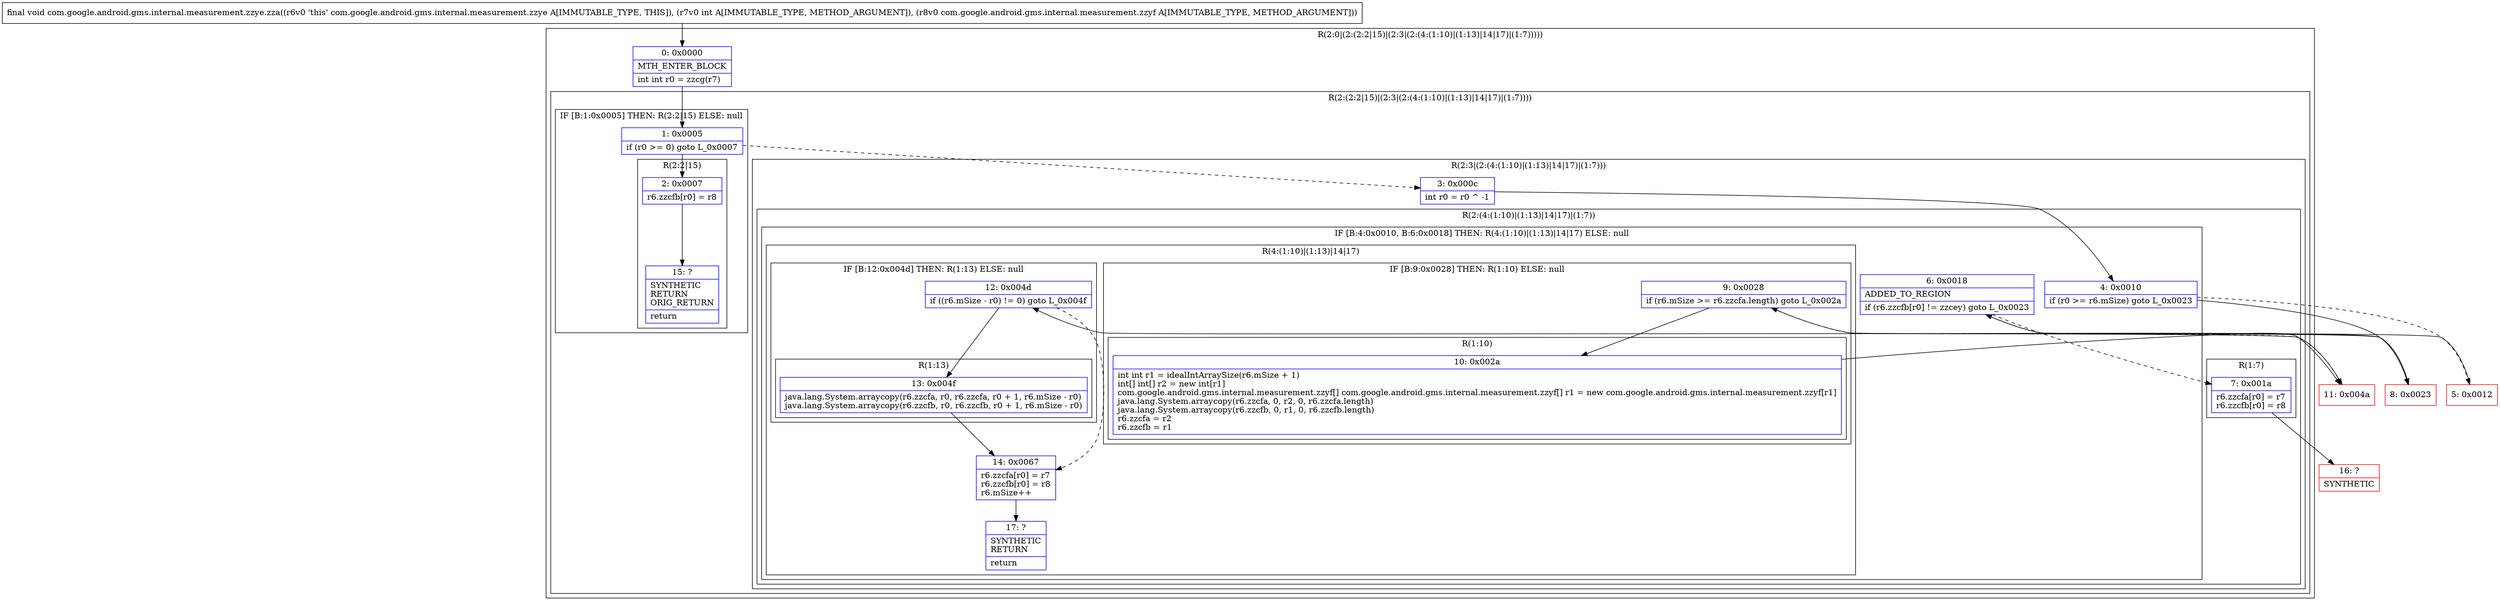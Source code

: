 digraph "CFG forcom.google.android.gms.internal.measurement.zzye.zza(ILcom\/google\/android\/gms\/internal\/measurement\/zzyf;)V" {
subgraph cluster_Region_118728926 {
label = "R(2:0|(2:(2:2|15)|(2:3|(2:(4:(1:10)|(1:13)|14|17)|(1:7)))))";
node [shape=record,color=blue];
Node_0 [shape=record,label="{0\:\ 0x0000|MTH_ENTER_BLOCK\l|int int r0 = zzcg(r7)\l}"];
subgraph cluster_Region_621418726 {
label = "R(2:(2:2|15)|(2:3|(2:(4:(1:10)|(1:13)|14|17)|(1:7))))";
node [shape=record,color=blue];
subgraph cluster_IfRegion_2032654748 {
label = "IF [B:1:0x0005] THEN: R(2:2|15) ELSE: null";
node [shape=record,color=blue];
Node_1 [shape=record,label="{1\:\ 0x0005|if (r0 \>= 0) goto L_0x0007\l}"];
subgraph cluster_Region_1496464096 {
label = "R(2:2|15)";
node [shape=record,color=blue];
Node_2 [shape=record,label="{2\:\ 0x0007|r6.zzcfb[r0] = r8\l}"];
Node_15 [shape=record,label="{15\:\ ?|SYNTHETIC\lRETURN\lORIG_RETURN\l|return\l}"];
}
}
subgraph cluster_Region_435930603 {
label = "R(2:3|(2:(4:(1:10)|(1:13)|14|17)|(1:7)))";
node [shape=record,color=blue];
Node_3 [shape=record,label="{3\:\ 0x000c|int r0 = r0 ^ \-1\l}"];
subgraph cluster_Region_1162545323 {
label = "R(2:(4:(1:10)|(1:13)|14|17)|(1:7))";
node [shape=record,color=blue];
subgraph cluster_IfRegion_53795666 {
label = "IF [B:4:0x0010, B:6:0x0018] THEN: R(4:(1:10)|(1:13)|14|17) ELSE: null";
node [shape=record,color=blue];
Node_4 [shape=record,label="{4\:\ 0x0010|if (r0 \>= r6.mSize) goto L_0x0023\l}"];
Node_6 [shape=record,label="{6\:\ 0x0018|ADDED_TO_REGION\l|if (r6.zzcfb[r0] != zzcey) goto L_0x0023\l}"];
subgraph cluster_Region_1260820008 {
label = "R(4:(1:10)|(1:13)|14|17)";
node [shape=record,color=blue];
subgraph cluster_IfRegion_16462088 {
label = "IF [B:9:0x0028] THEN: R(1:10) ELSE: null";
node [shape=record,color=blue];
Node_9 [shape=record,label="{9\:\ 0x0028|if (r6.mSize \>= r6.zzcfa.length) goto L_0x002a\l}"];
subgraph cluster_Region_1782444680 {
label = "R(1:10)";
node [shape=record,color=blue];
Node_10 [shape=record,label="{10\:\ 0x002a|int int r1 = idealIntArraySize(r6.mSize + 1)\lint[] int[] r2 = new int[r1]\lcom.google.android.gms.internal.measurement.zzyf[] com.google.android.gms.internal.measurement.zzyf[] r1 = new com.google.android.gms.internal.measurement.zzyf[r1]\ljava.lang.System.arraycopy(r6.zzcfa, 0, r2, 0, r6.zzcfa.length)\ljava.lang.System.arraycopy(r6.zzcfb, 0, r1, 0, r6.zzcfb.length)\lr6.zzcfa = r2\lr6.zzcfb = r1\l}"];
}
}
subgraph cluster_IfRegion_1142426001 {
label = "IF [B:12:0x004d] THEN: R(1:13) ELSE: null";
node [shape=record,color=blue];
Node_12 [shape=record,label="{12\:\ 0x004d|if ((r6.mSize \- r0) != 0) goto L_0x004f\l}"];
subgraph cluster_Region_213241544 {
label = "R(1:13)";
node [shape=record,color=blue];
Node_13 [shape=record,label="{13\:\ 0x004f|java.lang.System.arraycopy(r6.zzcfa, r0, r6.zzcfa, r0 + 1, r6.mSize \- r0)\ljava.lang.System.arraycopy(r6.zzcfb, r0, r6.zzcfb, r0 + 1, r6.mSize \- r0)\l}"];
}
}
Node_14 [shape=record,label="{14\:\ 0x0067|r6.zzcfa[r0] = r7\lr6.zzcfb[r0] = r8\lr6.mSize++\l}"];
Node_17 [shape=record,label="{17\:\ ?|SYNTHETIC\lRETURN\l|return\l}"];
}
}
subgraph cluster_Region_1852648021 {
label = "R(1:7)";
node [shape=record,color=blue];
Node_7 [shape=record,label="{7\:\ 0x001a|r6.zzcfa[r0] = r7\lr6.zzcfb[r0] = r8\l}"];
}
}
}
}
}
Node_5 [shape=record,color=red,label="{5\:\ 0x0012}"];
Node_8 [shape=record,color=red,label="{8\:\ 0x0023}"];
Node_11 [shape=record,color=red,label="{11\:\ 0x004a}"];
Node_16 [shape=record,color=red,label="{16\:\ ?|SYNTHETIC\l}"];
MethodNode[shape=record,label="{final void com.google.android.gms.internal.measurement.zzye.zza((r6v0 'this' com.google.android.gms.internal.measurement.zzye A[IMMUTABLE_TYPE, THIS]), (r7v0 int A[IMMUTABLE_TYPE, METHOD_ARGUMENT]), (r8v0 com.google.android.gms.internal.measurement.zzyf A[IMMUTABLE_TYPE, METHOD_ARGUMENT])) }"];
MethodNode -> Node_0;
Node_0 -> Node_1;
Node_1 -> Node_2;
Node_1 -> Node_3[style=dashed];
Node_2 -> Node_15;
Node_3 -> Node_4;
Node_4 -> Node_5[style=dashed];
Node_4 -> Node_8;
Node_6 -> Node_7[style=dashed];
Node_6 -> Node_8;
Node_9 -> Node_10;
Node_9 -> Node_11[style=dashed];
Node_10 -> Node_11;
Node_12 -> Node_13;
Node_12 -> Node_14[style=dashed];
Node_13 -> Node_14;
Node_14 -> Node_17;
Node_7 -> Node_16;
Node_5 -> Node_6;
Node_8 -> Node_9;
Node_11 -> Node_12;
}

